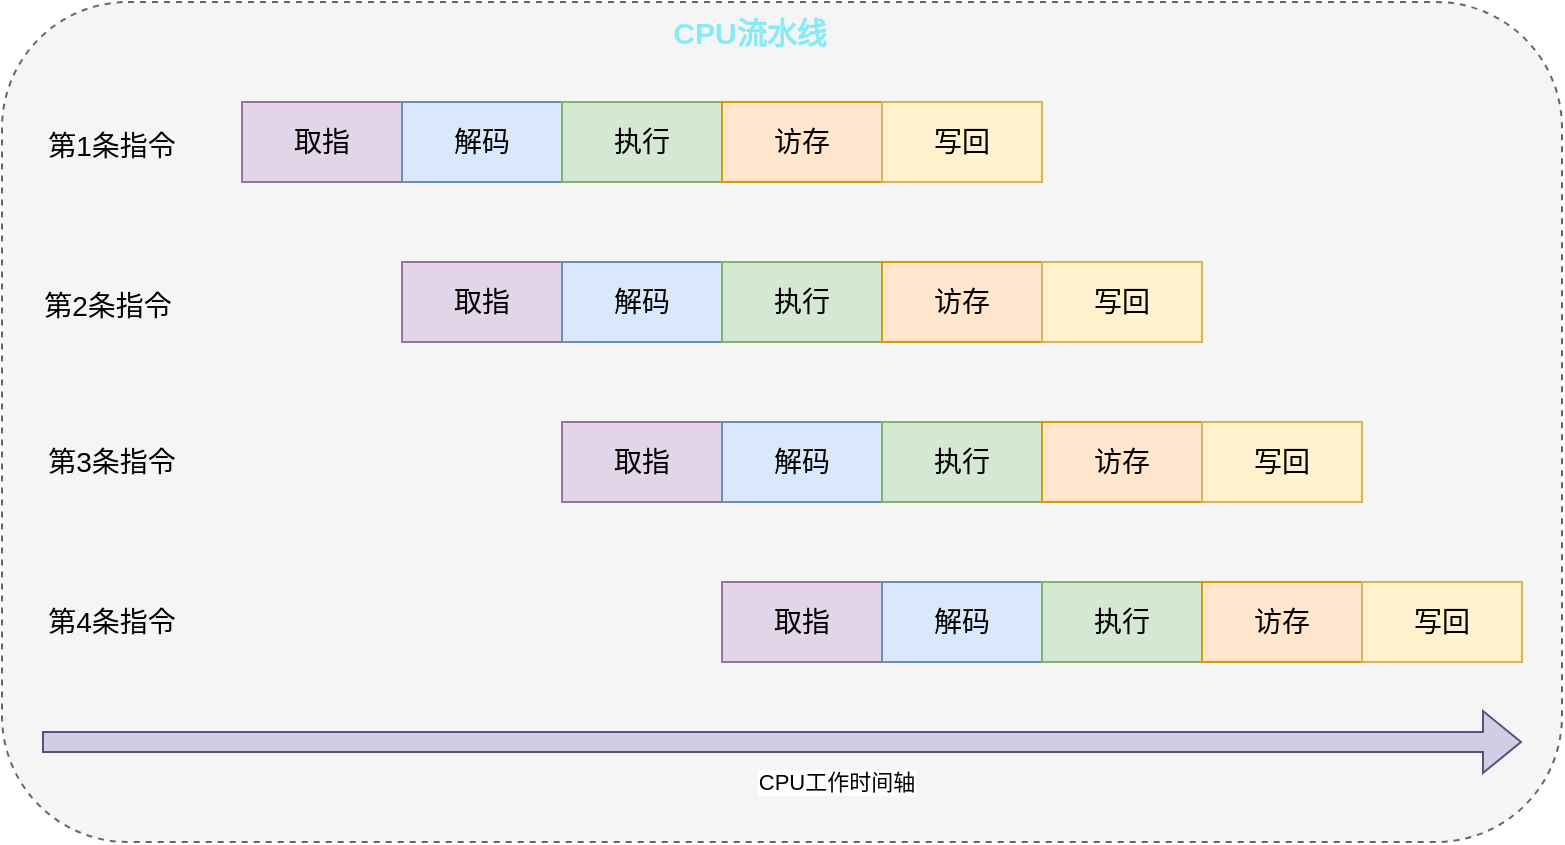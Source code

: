<mxfile version="21.6.2" type="github">
  <diagram name="第 1 页" id="DUvIJ9s0Doq-5VElaujk">
    <mxGraphModel dx="1050" dy="549" grid="1" gridSize="10" guides="1" tooltips="1" connect="1" arrows="1" fold="1" page="1" pageScale="1" pageWidth="827" pageHeight="1169" math="0" shadow="0">
      <root>
        <mxCell id="0" />
        <mxCell id="1" parent="0" />
        <mxCell id="CwcYAfboFCv2EPO12zRP-27" value="" style="rounded=1;whiteSpace=wrap;html=1;dashed=1;fillColor=#f5f5f5;fontColor=#333333;strokeColor=#666666;" vertex="1" parent="1">
          <mxGeometry x="40" y="150" width="780" height="420" as="geometry" />
        </mxCell>
        <mxCell id="CwcYAfboFCv2EPO12zRP-1" value="取指" style="rounded=0;whiteSpace=wrap;html=1;fillColor=#e1d5e7;strokeColor=#9673a6;fontSize=14;" vertex="1" parent="1">
          <mxGeometry x="160" y="200" width="80" height="40" as="geometry" />
        </mxCell>
        <mxCell id="CwcYAfboFCv2EPO12zRP-2" value="第1条指令" style="text;html=1;strokeColor=none;fillColor=none;align=center;verticalAlign=middle;whiteSpace=wrap;rounded=0;fontSize=14;" vertex="1" parent="1">
          <mxGeometry x="50" y="207" width="90" height="30" as="geometry" />
        </mxCell>
        <mxCell id="CwcYAfboFCv2EPO12zRP-3" value="第2条指令" style="text;html=1;strokeColor=none;fillColor=none;align=center;verticalAlign=middle;whiteSpace=wrap;rounded=0;fontSize=14;" vertex="1" parent="1">
          <mxGeometry x="48" y="287" width="90" height="30" as="geometry" />
        </mxCell>
        <mxCell id="CwcYAfboFCv2EPO12zRP-4" value="第3条指令" style="text;html=1;strokeColor=none;fillColor=none;align=center;verticalAlign=middle;whiteSpace=wrap;rounded=0;fontSize=14;" vertex="1" parent="1">
          <mxGeometry x="50" y="365" width="90" height="30" as="geometry" />
        </mxCell>
        <mxCell id="CwcYAfboFCv2EPO12zRP-6" value="解码" style="rounded=0;whiteSpace=wrap;html=1;fillColor=#dae8fc;strokeColor=#6c8ebf;fontSize=14;" vertex="1" parent="1">
          <mxGeometry x="240" y="200" width="80" height="40" as="geometry" />
        </mxCell>
        <mxCell id="CwcYAfboFCv2EPO12zRP-7" value="执行" style="rounded=0;whiteSpace=wrap;html=1;fillColor=#d5e8d4;strokeColor=#82b366;fontSize=14;" vertex="1" parent="1">
          <mxGeometry x="320" y="200" width="80" height="40" as="geometry" />
        </mxCell>
        <mxCell id="CwcYAfboFCv2EPO12zRP-8" value="访存" style="rounded=0;whiteSpace=wrap;html=1;fillColor=#ffe6cc;strokeColor=#d79b00;fontSize=14;" vertex="1" parent="1">
          <mxGeometry x="400" y="200" width="80" height="40" as="geometry" />
        </mxCell>
        <mxCell id="CwcYAfboFCv2EPO12zRP-9" value="写回" style="rounded=0;whiteSpace=wrap;html=1;fillColor=#fff2cc;strokeColor=#d6b656;fontSize=14;" vertex="1" parent="1">
          <mxGeometry x="480" y="200" width="80" height="40" as="geometry" />
        </mxCell>
        <mxCell id="CwcYAfboFCv2EPO12zRP-11" value="取指" style="rounded=0;whiteSpace=wrap;html=1;fillColor=#e1d5e7;strokeColor=#9673a6;fontSize=14;" vertex="1" parent="1">
          <mxGeometry x="240" y="280" width="80" height="40" as="geometry" />
        </mxCell>
        <mxCell id="CwcYAfboFCv2EPO12zRP-12" value="解码" style="rounded=0;whiteSpace=wrap;html=1;fillColor=#dae8fc;strokeColor=#6c8ebf;fontSize=14;" vertex="1" parent="1">
          <mxGeometry x="320" y="280" width="80" height="40" as="geometry" />
        </mxCell>
        <mxCell id="CwcYAfboFCv2EPO12zRP-13" value="执行" style="rounded=0;whiteSpace=wrap;html=1;fillColor=#d5e8d4;strokeColor=#82b366;fontSize=14;" vertex="1" parent="1">
          <mxGeometry x="400" y="280" width="80" height="40" as="geometry" />
        </mxCell>
        <mxCell id="CwcYAfboFCv2EPO12zRP-14" value="访存" style="rounded=0;whiteSpace=wrap;html=1;fillColor=#ffe6cc;strokeColor=#d79b00;fontSize=14;" vertex="1" parent="1">
          <mxGeometry x="480" y="280" width="80" height="40" as="geometry" />
        </mxCell>
        <mxCell id="CwcYAfboFCv2EPO12zRP-15" value="写回" style="rounded=0;whiteSpace=wrap;html=1;fillColor=#fff2cc;strokeColor=#d6b656;fontSize=14;" vertex="1" parent="1">
          <mxGeometry x="560" y="280" width="80" height="40" as="geometry" />
        </mxCell>
        <mxCell id="CwcYAfboFCv2EPO12zRP-16" value="取指" style="rounded=0;whiteSpace=wrap;html=1;fillColor=#e1d5e7;strokeColor=#9673a6;fontSize=14;" vertex="1" parent="1">
          <mxGeometry x="320" y="360" width="80" height="40" as="geometry" />
        </mxCell>
        <mxCell id="CwcYAfboFCv2EPO12zRP-17" value="解码" style="rounded=0;whiteSpace=wrap;html=1;fillColor=#dae8fc;strokeColor=#6c8ebf;fontSize=14;" vertex="1" parent="1">
          <mxGeometry x="400" y="360" width="80" height="40" as="geometry" />
        </mxCell>
        <mxCell id="CwcYAfboFCv2EPO12zRP-18" value="执行" style="rounded=0;whiteSpace=wrap;html=1;fillColor=#d5e8d4;strokeColor=#82b366;fontSize=14;" vertex="1" parent="1">
          <mxGeometry x="480" y="360" width="80" height="40" as="geometry" />
        </mxCell>
        <mxCell id="CwcYAfboFCv2EPO12zRP-19" value="访存" style="rounded=0;whiteSpace=wrap;html=1;fillColor=#ffe6cc;strokeColor=#d79b00;fontSize=14;" vertex="1" parent="1">
          <mxGeometry x="560" y="360" width="80" height="40" as="geometry" />
        </mxCell>
        <mxCell id="CwcYAfboFCv2EPO12zRP-20" value="写回" style="rounded=0;whiteSpace=wrap;html=1;fillColor=#fff2cc;strokeColor=#d6b656;fontSize=14;" vertex="1" parent="1">
          <mxGeometry x="640" y="360" width="80" height="40" as="geometry" />
        </mxCell>
        <mxCell id="CwcYAfboFCv2EPO12zRP-21" value="第4条指令" style="text;html=1;strokeColor=none;fillColor=none;align=center;verticalAlign=middle;whiteSpace=wrap;rounded=0;fontSize=14;" vertex="1" parent="1">
          <mxGeometry x="50" y="445" width="90" height="30" as="geometry" />
        </mxCell>
        <mxCell id="CwcYAfboFCv2EPO12zRP-22" value="取指" style="rounded=0;whiteSpace=wrap;html=1;fillColor=#e1d5e7;strokeColor=#9673a6;fontSize=14;" vertex="1" parent="1">
          <mxGeometry x="400" y="440" width="80" height="40" as="geometry" />
        </mxCell>
        <mxCell id="CwcYAfboFCv2EPO12zRP-23" value="解码" style="rounded=0;whiteSpace=wrap;html=1;fillColor=#dae8fc;strokeColor=#6c8ebf;fontSize=14;" vertex="1" parent="1">
          <mxGeometry x="480" y="440" width="80" height="40" as="geometry" />
        </mxCell>
        <mxCell id="CwcYAfboFCv2EPO12zRP-24" value="执行" style="rounded=0;whiteSpace=wrap;html=1;fillColor=#d5e8d4;strokeColor=#82b366;fontSize=14;" vertex="1" parent="1">
          <mxGeometry x="560" y="440" width="80" height="40" as="geometry" />
        </mxCell>
        <mxCell id="CwcYAfboFCv2EPO12zRP-25" value="访存" style="rounded=0;whiteSpace=wrap;html=1;fillColor=#ffe6cc;strokeColor=#d79b00;fontSize=14;" vertex="1" parent="1">
          <mxGeometry x="640" y="440" width="80" height="40" as="geometry" />
        </mxCell>
        <mxCell id="CwcYAfboFCv2EPO12zRP-26" value="写回" style="rounded=0;whiteSpace=wrap;html=1;fillColor=#fff2cc;strokeColor=#d6b656;fontSize=14;" vertex="1" parent="1">
          <mxGeometry x="720" y="440" width="80" height="40" as="geometry" />
        </mxCell>
        <mxCell id="CwcYAfboFCv2EPO12zRP-28" value="" style="shape=flexArrow;endArrow=classic;html=1;rounded=0;fillColor=#d0cee2;strokeColor=#56517e;" edge="1" parent="1">
          <mxGeometry width="50" height="50" relative="1" as="geometry">
            <mxPoint x="60" y="520" as="sourcePoint" />
            <mxPoint x="800" y="520" as="targetPoint" />
          </mxGeometry>
        </mxCell>
        <mxCell id="CwcYAfboFCv2EPO12zRP-29" value="CPU工作时间轴" style="edgeLabel;html=1;align=center;verticalAlign=middle;resizable=0;points=[];" vertex="1" connectable="0" parent="CwcYAfboFCv2EPO12zRP-28">
          <mxGeometry x="0.337" y="-6" relative="1" as="geometry">
            <mxPoint x="-98" y="14" as="offset" />
          </mxGeometry>
        </mxCell>
        <mxCell id="CwcYAfboFCv2EPO12zRP-30" value="&lt;font style=&quot;font-size: 15px;&quot;&gt;&lt;span style=&quot;font-size: 15px;&quot;&gt;CPU流水线&lt;/span&gt;&lt;/font&gt;" style="text;html=1;align=center;verticalAlign=middle;whiteSpace=wrap;rounded=0;fontColor=#87eaf7;fontStyle=1;fontSize=15;" vertex="1" parent="1">
          <mxGeometry x="374" y="150" width="80" height="30" as="geometry" />
        </mxCell>
      </root>
    </mxGraphModel>
  </diagram>
</mxfile>
